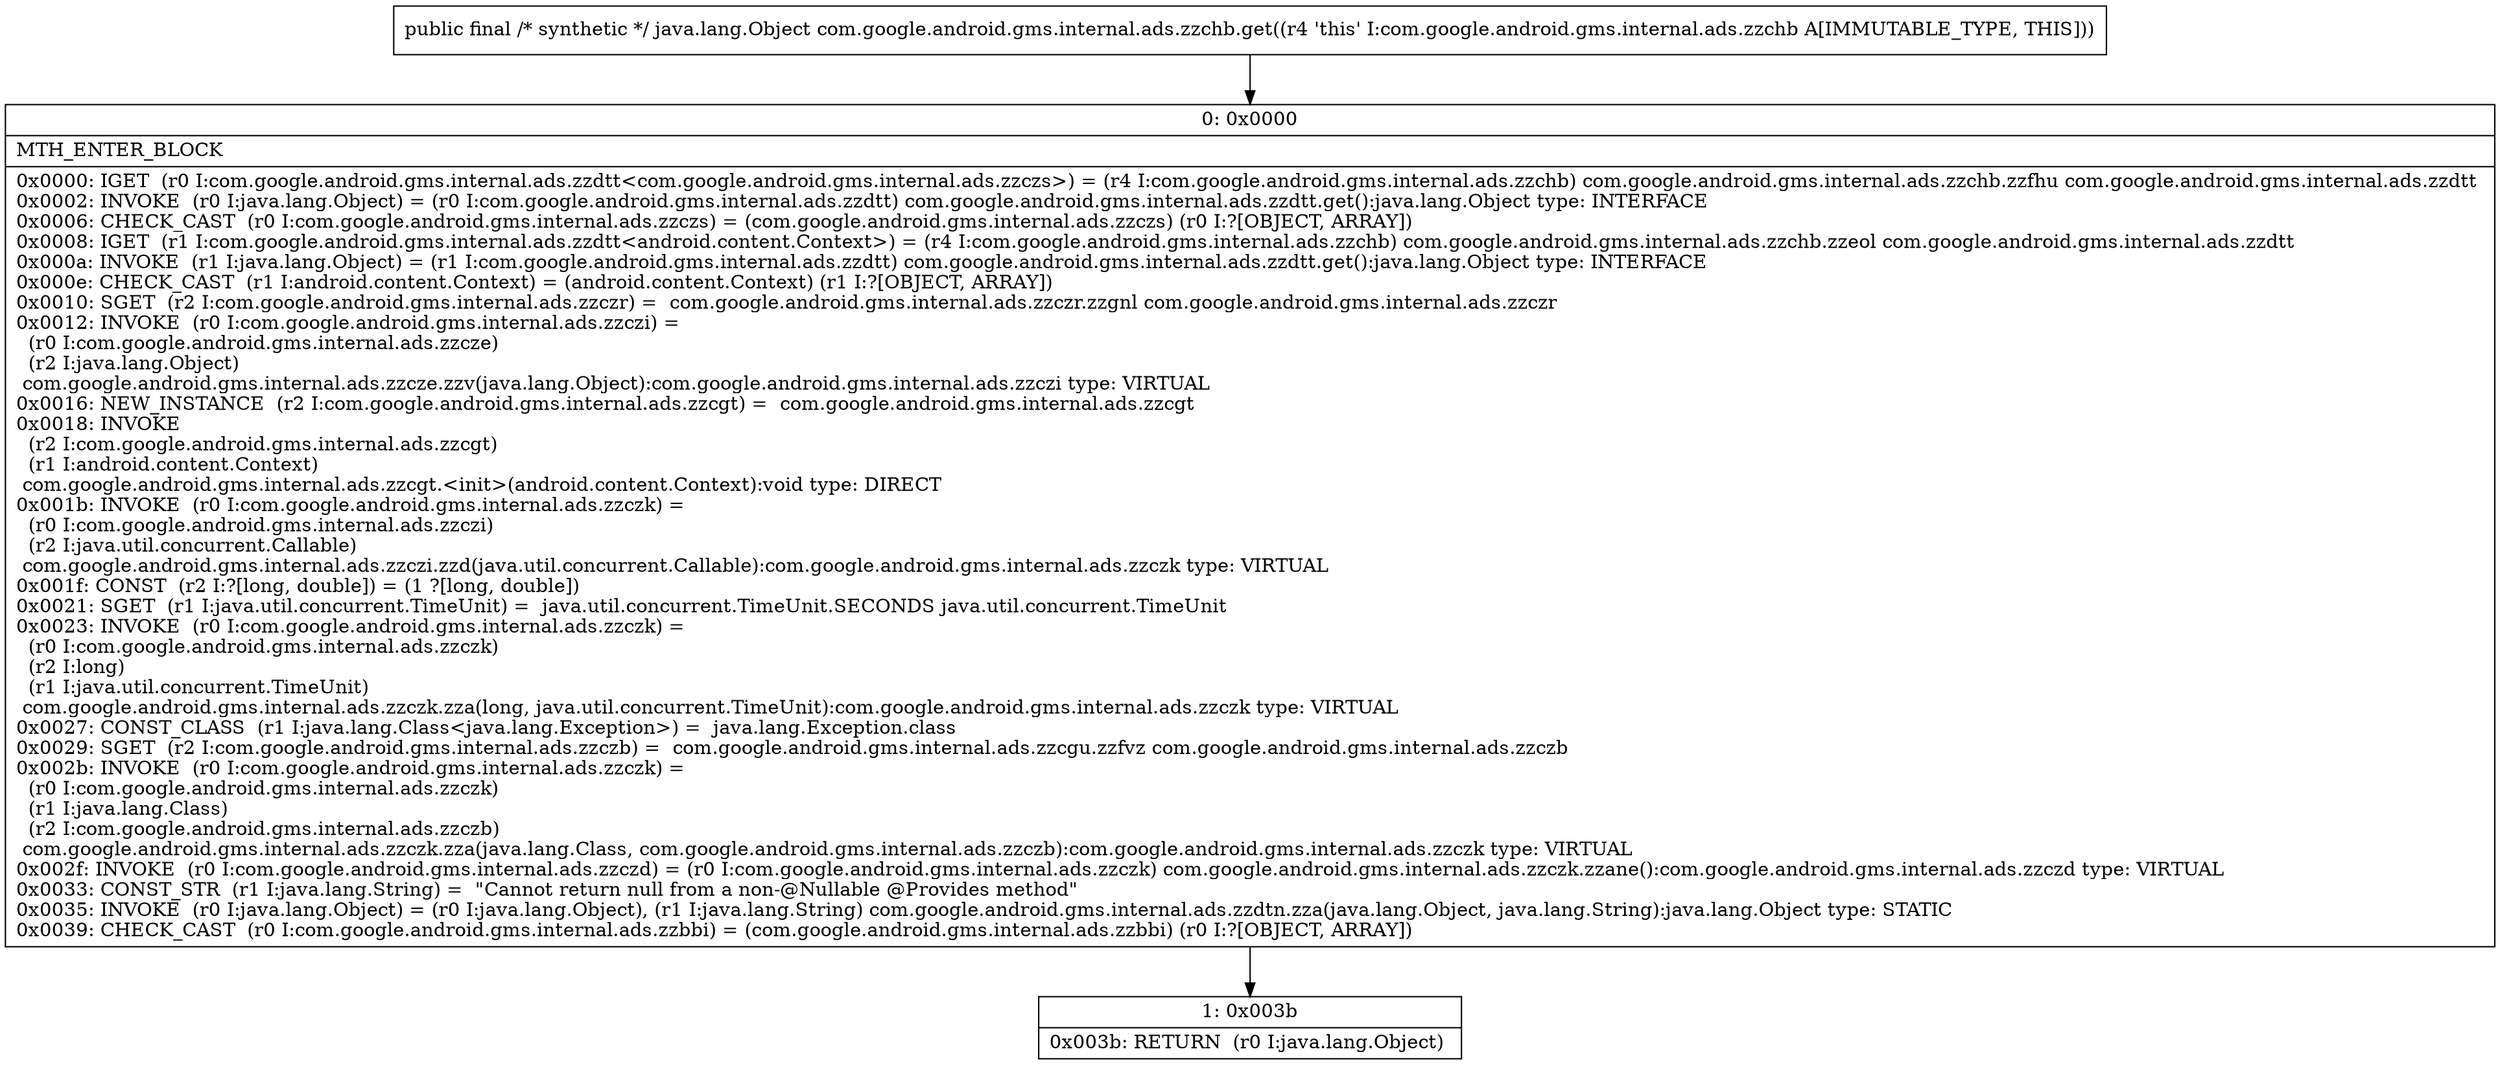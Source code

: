 digraph "CFG forcom.google.android.gms.internal.ads.zzchb.get()Ljava\/lang\/Object;" {
Node_0 [shape=record,label="{0\:\ 0x0000|MTH_ENTER_BLOCK\l|0x0000: IGET  (r0 I:com.google.android.gms.internal.ads.zzdtt\<com.google.android.gms.internal.ads.zzczs\>) = (r4 I:com.google.android.gms.internal.ads.zzchb) com.google.android.gms.internal.ads.zzchb.zzfhu com.google.android.gms.internal.ads.zzdtt \l0x0002: INVOKE  (r0 I:java.lang.Object) = (r0 I:com.google.android.gms.internal.ads.zzdtt) com.google.android.gms.internal.ads.zzdtt.get():java.lang.Object type: INTERFACE \l0x0006: CHECK_CAST  (r0 I:com.google.android.gms.internal.ads.zzczs) = (com.google.android.gms.internal.ads.zzczs) (r0 I:?[OBJECT, ARRAY]) \l0x0008: IGET  (r1 I:com.google.android.gms.internal.ads.zzdtt\<android.content.Context\>) = (r4 I:com.google.android.gms.internal.ads.zzchb) com.google.android.gms.internal.ads.zzchb.zzeol com.google.android.gms.internal.ads.zzdtt \l0x000a: INVOKE  (r1 I:java.lang.Object) = (r1 I:com.google.android.gms.internal.ads.zzdtt) com.google.android.gms.internal.ads.zzdtt.get():java.lang.Object type: INTERFACE \l0x000e: CHECK_CAST  (r1 I:android.content.Context) = (android.content.Context) (r1 I:?[OBJECT, ARRAY]) \l0x0010: SGET  (r2 I:com.google.android.gms.internal.ads.zzczr) =  com.google.android.gms.internal.ads.zzczr.zzgnl com.google.android.gms.internal.ads.zzczr \l0x0012: INVOKE  (r0 I:com.google.android.gms.internal.ads.zzczi) = \l  (r0 I:com.google.android.gms.internal.ads.zzcze)\l  (r2 I:java.lang.Object)\l com.google.android.gms.internal.ads.zzcze.zzv(java.lang.Object):com.google.android.gms.internal.ads.zzczi type: VIRTUAL \l0x0016: NEW_INSTANCE  (r2 I:com.google.android.gms.internal.ads.zzcgt) =  com.google.android.gms.internal.ads.zzcgt \l0x0018: INVOKE  \l  (r2 I:com.google.android.gms.internal.ads.zzcgt)\l  (r1 I:android.content.Context)\l com.google.android.gms.internal.ads.zzcgt.\<init\>(android.content.Context):void type: DIRECT \l0x001b: INVOKE  (r0 I:com.google.android.gms.internal.ads.zzczk) = \l  (r0 I:com.google.android.gms.internal.ads.zzczi)\l  (r2 I:java.util.concurrent.Callable)\l com.google.android.gms.internal.ads.zzczi.zzd(java.util.concurrent.Callable):com.google.android.gms.internal.ads.zzczk type: VIRTUAL \l0x001f: CONST  (r2 I:?[long, double]) = (1 ?[long, double]) \l0x0021: SGET  (r1 I:java.util.concurrent.TimeUnit) =  java.util.concurrent.TimeUnit.SECONDS java.util.concurrent.TimeUnit \l0x0023: INVOKE  (r0 I:com.google.android.gms.internal.ads.zzczk) = \l  (r0 I:com.google.android.gms.internal.ads.zzczk)\l  (r2 I:long)\l  (r1 I:java.util.concurrent.TimeUnit)\l com.google.android.gms.internal.ads.zzczk.zza(long, java.util.concurrent.TimeUnit):com.google.android.gms.internal.ads.zzczk type: VIRTUAL \l0x0027: CONST_CLASS  (r1 I:java.lang.Class\<java.lang.Exception\>) =  java.lang.Exception.class \l0x0029: SGET  (r2 I:com.google.android.gms.internal.ads.zzczb) =  com.google.android.gms.internal.ads.zzcgu.zzfvz com.google.android.gms.internal.ads.zzczb \l0x002b: INVOKE  (r0 I:com.google.android.gms.internal.ads.zzczk) = \l  (r0 I:com.google.android.gms.internal.ads.zzczk)\l  (r1 I:java.lang.Class)\l  (r2 I:com.google.android.gms.internal.ads.zzczb)\l com.google.android.gms.internal.ads.zzczk.zza(java.lang.Class, com.google.android.gms.internal.ads.zzczb):com.google.android.gms.internal.ads.zzczk type: VIRTUAL \l0x002f: INVOKE  (r0 I:com.google.android.gms.internal.ads.zzczd) = (r0 I:com.google.android.gms.internal.ads.zzczk) com.google.android.gms.internal.ads.zzczk.zzane():com.google.android.gms.internal.ads.zzczd type: VIRTUAL \l0x0033: CONST_STR  (r1 I:java.lang.String) =  \"Cannot return null from a non\-@Nullable @Provides method\" \l0x0035: INVOKE  (r0 I:java.lang.Object) = (r0 I:java.lang.Object), (r1 I:java.lang.String) com.google.android.gms.internal.ads.zzdtn.zza(java.lang.Object, java.lang.String):java.lang.Object type: STATIC \l0x0039: CHECK_CAST  (r0 I:com.google.android.gms.internal.ads.zzbbi) = (com.google.android.gms.internal.ads.zzbbi) (r0 I:?[OBJECT, ARRAY]) \l}"];
Node_1 [shape=record,label="{1\:\ 0x003b|0x003b: RETURN  (r0 I:java.lang.Object) \l}"];
MethodNode[shape=record,label="{public final \/* synthetic *\/ java.lang.Object com.google.android.gms.internal.ads.zzchb.get((r4 'this' I:com.google.android.gms.internal.ads.zzchb A[IMMUTABLE_TYPE, THIS])) }"];
MethodNode -> Node_0;
Node_0 -> Node_1;
}

